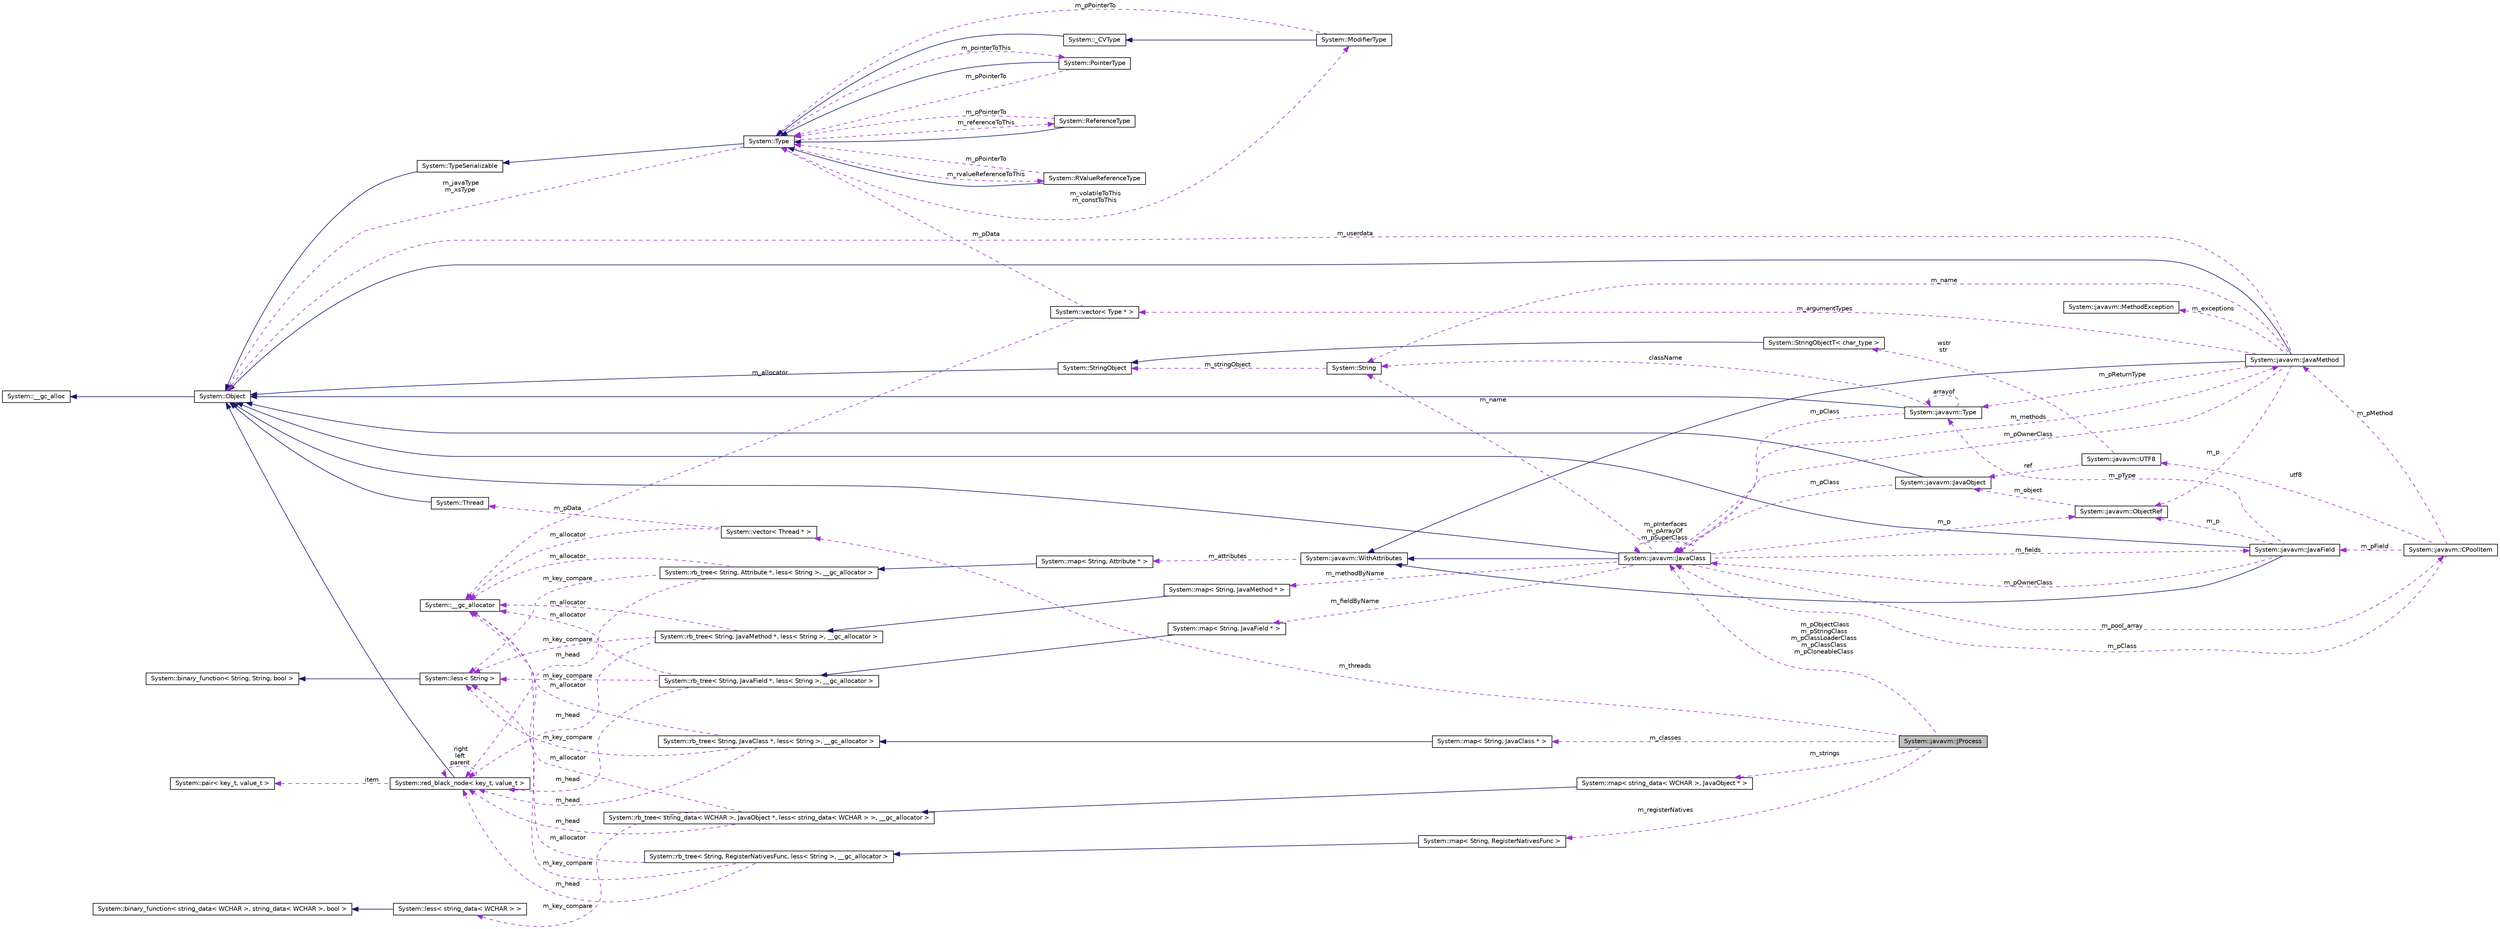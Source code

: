 digraph G
{
  edge [fontname="Helvetica",fontsize="10",labelfontname="Helvetica",labelfontsize="10"];
  node [fontname="Helvetica",fontsize="10",shape=record];
  rankdir="LR";
  Node1 [label="System::javavm::JProcess",height=0.2,width=0.4,color="black", fillcolor="grey75", style="filled" fontcolor="black"];
  Node2 -> Node1 [dir="back",color="darkorchid3",fontsize="10",style="dashed",label=" m_threads" ,fontname="Helvetica"];
  Node2 [label="System::vector\< Thread * \>",height=0.2,width=0.4,color="black", fillcolor="white", style="filled",URL="$class_system_1_1vector.html"];
  Node3 -> Node2 [dir="back",color="darkorchid3",fontsize="10",style="dashed",label=" m_allocator" ,fontname="Helvetica"];
  Node3 [label="System::__gc_allocator",height=0.2,width=0.4,color="black", fillcolor="white", style="filled",URL="$class_system_1_1____gc__allocator.html"];
  Node4 -> Node2 [dir="back",color="darkorchid3",fontsize="10",style="dashed",label=" m_pData" ,fontname="Helvetica"];
  Node4 [label="System::Thread",height=0.2,width=0.4,color="black", fillcolor="white", style="filled",URL="$class_system_1_1_thread.html"];
  Node5 -> Node4 [dir="back",color="midnightblue",fontsize="10",style="solid",fontname="Helvetica"];
  Node5 [label="System::Object",height=0.2,width=0.4,color="black", fillcolor="white", style="filled",URL="$class_system_1_1_object.html"];
  Node6 -> Node5 [dir="back",color="midnightblue",fontsize="10",style="solid",fontname="Helvetica"];
  Node6 [label="System::__gc_alloc",height=0.2,width=0.4,color="black", fillcolor="white", style="filled",URL="$class_system_1_1____gc__alloc.html"];
  Node7 -> Node1 [dir="back",color="darkorchid3",fontsize="10",style="dashed",label=" m_pObjectClass\nm_pStringClass\nm_pClassLoaderClass\nm_pClassClass\nm_pCloneableClass" ,fontname="Helvetica"];
  Node7 [label="System::javavm::JavaClass",height=0.2,width=0.4,color="black", fillcolor="white", style="filled",URL="$class_system_1_1javavm_1_1_java_class.html"];
  Node5 -> Node7 [dir="back",color="midnightblue",fontsize="10",style="solid",fontname="Helvetica"];
  Node8 -> Node7 [dir="back",color="midnightblue",fontsize="10",style="solid",fontname="Helvetica"];
  Node8 [label="System::javavm::WithAttributes",height=0.2,width=0.4,color="black", fillcolor="white", style="filled",URL="$class_system_1_1javavm_1_1_with_attributes.html"];
  Node9 -> Node8 [dir="back",color="darkorchid3",fontsize="10",style="dashed",label=" m_attributes" ,fontname="Helvetica"];
  Node9 [label="System::map\< String, Attribute * \>",height=0.2,width=0.4,color="black", fillcolor="white", style="filled",URL="$class_system_1_1map.html"];
  Node10 -> Node9 [dir="back",color="midnightblue",fontsize="10",style="solid",fontname="Helvetica"];
  Node10 [label="System::rb_tree\< String, Attribute *, less\< String \>, __gc_allocator \>",height=0.2,width=0.4,color="black", fillcolor="white", style="filled",URL="$class_system_1_1rb__tree.html"];
  Node3 -> Node10 [dir="back",color="darkorchid3",fontsize="10",style="dashed",label=" m_allocator" ,fontname="Helvetica"];
  Node11 -> Node10 [dir="back",color="darkorchid3",fontsize="10",style="dashed",label=" m_key_compare" ,fontname="Helvetica"];
  Node11 [label="System::less\< String \>",height=0.2,width=0.4,color="black", fillcolor="white", style="filled",URL="$class_system_1_1less_3_01_string_01_4.html"];
  Node12 -> Node11 [dir="back",color="midnightblue",fontsize="10",style="solid",fontname="Helvetica"];
  Node12 [label="System::binary_function\< String, String, bool \>",height=0.2,width=0.4,color="black", fillcolor="white", style="filled",URL="$class_system_1_1binary__function.html"];
  Node13 -> Node10 [dir="back",color="darkorchid3",fontsize="10",style="dashed",label=" m_head" ,fontname="Helvetica"];
  Node13 [label="System::red_black_node\< key_t, value_t \>",height=0.2,width=0.4,color="black", fillcolor="white", style="filled",URL="$class_system_1_1red__black__node.html"];
  Node5 -> Node13 [dir="back",color="midnightblue",fontsize="10",style="solid",fontname="Helvetica"];
  Node13 -> Node13 [dir="back",color="darkorchid3",fontsize="10",style="dashed",label=" right\nleft\nparent" ,fontname="Helvetica"];
  Node14 -> Node13 [dir="back",color="darkorchid3",fontsize="10",style="dashed",label=" item" ,fontname="Helvetica"];
  Node14 [label="System::pair\< key_t, value_t \>",height=0.2,width=0.4,color="black", fillcolor="white", style="filled",URL="$class_system_1_1pair.html"];
  Node15 -> Node7 [dir="back",color="darkorchid3",fontsize="10",style="dashed",label=" m_p" ,fontname="Helvetica"];
  Node15 [label="System::javavm::ObjectRef",height=0.2,width=0.4,color="black", fillcolor="white", style="filled",URL="$class_system_1_1javavm_1_1_object_ref.html"];
  Node16 -> Node15 [dir="back",color="darkorchid3",fontsize="10",style="dashed",label=" m_object" ,fontname="Helvetica"];
  Node16 [label="System::javavm::JavaObject",height=0.2,width=0.4,color="black", fillcolor="white", style="filled",URL="$class_system_1_1javavm_1_1_java_object.html"];
  Node5 -> Node16 [dir="back",color="midnightblue",fontsize="10",style="solid",fontname="Helvetica"];
  Node7 -> Node16 [dir="back",color="darkorchid3",fontsize="10",style="dashed",label=" m_pClass" ,fontname="Helvetica"];
  Node17 -> Node7 [dir="back",color="darkorchid3",fontsize="10",style="dashed",label=" m_methodByName" ,fontname="Helvetica"];
  Node17 [label="System::map\< String, JavaMethod * \>",height=0.2,width=0.4,color="black", fillcolor="white", style="filled",URL="$class_system_1_1map.html"];
  Node18 -> Node17 [dir="back",color="midnightblue",fontsize="10",style="solid",fontname="Helvetica"];
  Node18 [label="System::rb_tree\< String, JavaMethod *, less\< String \>, __gc_allocator \>",height=0.2,width=0.4,color="black", fillcolor="white", style="filled",URL="$class_system_1_1rb__tree.html"];
  Node3 -> Node18 [dir="back",color="darkorchid3",fontsize="10",style="dashed",label=" m_allocator" ,fontname="Helvetica"];
  Node11 -> Node18 [dir="back",color="darkorchid3",fontsize="10",style="dashed",label=" m_key_compare" ,fontname="Helvetica"];
  Node13 -> Node18 [dir="back",color="darkorchid3",fontsize="10",style="dashed",label=" m_head" ,fontname="Helvetica"];
  Node19 -> Node7 [dir="back",color="darkorchid3",fontsize="10",style="dashed",label=" m_methods" ,fontname="Helvetica"];
  Node19 [label="System::javavm::JavaMethod",height=0.2,width=0.4,color="black", fillcolor="white", style="filled",URL="$class_system_1_1javavm_1_1_java_method.html"];
  Node5 -> Node19 [dir="back",color="midnightblue",fontsize="10",style="solid",fontname="Helvetica"];
  Node8 -> Node19 [dir="back",color="midnightblue",fontsize="10",style="solid",fontname="Helvetica"];
  Node15 -> Node19 [dir="back",color="darkorchid3",fontsize="10",style="dashed",label=" m_p" ,fontname="Helvetica"];
  Node20 -> Node19 [dir="back",color="darkorchid3",fontsize="10",style="dashed",label=" m_pReturnType" ,fontname="Helvetica"];
  Node20 [label="System::javavm::Type",height=0.2,width=0.4,color="black", fillcolor="white", style="filled",URL="$class_system_1_1javavm_1_1_type.html"];
  Node5 -> Node20 [dir="back",color="midnightblue",fontsize="10",style="solid",fontname="Helvetica"];
  Node20 -> Node20 [dir="back",color="darkorchid3",fontsize="10",style="dashed",label=" arrayof" ,fontname="Helvetica"];
  Node7 -> Node20 [dir="back",color="darkorchid3",fontsize="10",style="dashed",label=" m_pClass" ,fontname="Helvetica"];
  Node21 -> Node20 [dir="back",color="darkorchid3",fontsize="10",style="dashed",label=" className" ,fontname="Helvetica"];
  Node21 [label="System::String",height=0.2,width=0.4,color="black", fillcolor="white", style="filled",URL="$class_system_1_1_string.html"];
  Node22 -> Node21 [dir="back",color="darkorchid3",fontsize="10",style="dashed",label=" m_stringObject" ,fontname="Helvetica"];
  Node22 [label="System::StringObject",height=0.2,width=0.4,color="black", fillcolor="white", style="filled",URL="$class_system_1_1_string_object.html"];
  Node5 -> Node22 [dir="back",color="midnightblue",fontsize="10",style="solid",fontname="Helvetica"];
  Node7 -> Node19 [dir="back",color="darkorchid3",fontsize="10",style="dashed",label=" m_pOwnerClass" ,fontname="Helvetica"];
  Node21 -> Node19 [dir="back",color="darkorchid3",fontsize="10",style="dashed",label=" m_name" ,fontname="Helvetica"];
  Node5 -> Node19 [dir="back",color="darkorchid3",fontsize="10",style="dashed",label=" m_userdata" ,fontname="Helvetica"];
  Node23 -> Node19 [dir="back",color="darkorchid3",fontsize="10",style="dashed",label=" m_exceptions" ,fontname="Helvetica"];
  Node23 [label="System::javavm::MethodException",height=0.2,width=0.4,color="black", fillcolor="white", style="filled",URL="$class_system_1_1javavm_1_1_method_exception.html"];
  Node24 -> Node19 [dir="back",color="darkorchid3",fontsize="10",style="dashed",label=" m_argumentTypes" ,fontname="Helvetica"];
  Node24 [label="System::vector\< Type * \>",height=0.2,width=0.4,color="black", fillcolor="white", style="filled",URL="$class_system_1_1vector.html"];
  Node25 -> Node24 [dir="back",color="darkorchid3",fontsize="10",style="dashed",label=" m_pData" ,fontname="Helvetica"];
  Node25 [label="System::Type",height=0.2,width=0.4,color="black", fillcolor="white", style="filled",URL="$class_system_1_1_type.html"];
  Node26 -> Node25 [dir="back",color="midnightblue",fontsize="10",style="solid",fontname="Helvetica"];
  Node26 [label="System::TypeSerializable",height=0.2,width=0.4,color="black", fillcolor="white", style="filled",URL="$class_system_1_1_type_serializable.html"];
  Node5 -> Node26 [dir="back",color="midnightblue",fontsize="10",style="solid",fontname="Helvetica"];
  Node27 -> Node25 [dir="back",color="darkorchid3",fontsize="10",style="dashed",label=" m_pointerToThis" ,fontname="Helvetica"];
  Node27 [label="System::PointerType",height=0.2,width=0.4,color="black", fillcolor="white", style="filled",URL="$class_system_1_1_pointer_type.html"];
  Node25 -> Node27 [dir="back",color="midnightblue",fontsize="10",style="solid",fontname="Helvetica"];
  Node25 -> Node27 [dir="back",color="darkorchid3",fontsize="10",style="dashed",label=" m_pPointerTo" ,fontname="Helvetica"];
  Node28 -> Node25 [dir="back",color="darkorchid3",fontsize="10",style="dashed",label=" m_referenceToThis" ,fontname="Helvetica"];
  Node28 [label="System::ReferenceType",height=0.2,width=0.4,color="black", fillcolor="white", style="filled",URL="$class_system_1_1_reference_type.html"];
  Node25 -> Node28 [dir="back",color="midnightblue",fontsize="10",style="solid",fontname="Helvetica"];
  Node25 -> Node28 [dir="back",color="darkorchid3",fontsize="10",style="dashed",label=" m_pPointerTo" ,fontname="Helvetica"];
  Node29 -> Node25 [dir="back",color="darkorchid3",fontsize="10",style="dashed",label=" m_rvalueReferenceToThis" ,fontname="Helvetica"];
  Node29 [label="System::RValueReferenceType",height=0.2,width=0.4,color="black", fillcolor="white", style="filled",URL="$class_system_1_1_r_value_reference_type.html"];
  Node25 -> Node29 [dir="back",color="midnightblue",fontsize="10",style="solid",fontname="Helvetica"];
  Node25 -> Node29 [dir="back",color="darkorchid3",fontsize="10",style="dashed",label=" m_pPointerTo" ,fontname="Helvetica"];
  Node30 -> Node25 [dir="back",color="darkorchid3",fontsize="10",style="dashed",label=" m_volatileToThis\nm_constToThis" ,fontname="Helvetica"];
  Node30 [label="System::ModifierType",height=0.2,width=0.4,color="black", fillcolor="white", style="filled",URL="$class_system_1_1_modifier_type.html"];
  Node31 -> Node30 [dir="back",color="midnightblue",fontsize="10",style="solid",fontname="Helvetica"];
  Node31 [label="System::_CVType",height=0.2,width=0.4,color="black", fillcolor="white", style="filled",URL="$class_system_1_1___c_v_type.html"];
  Node25 -> Node31 [dir="back",color="midnightblue",fontsize="10",style="solid",fontname="Helvetica"];
  Node25 -> Node30 [dir="back",color="darkorchid3",fontsize="10",style="dashed",label=" m_pPointerTo" ,fontname="Helvetica"];
  Node5 -> Node25 [dir="back",color="darkorchid3",fontsize="10",style="dashed",label=" m_javaType\nm_xsType" ,fontname="Helvetica"];
  Node3 -> Node24 [dir="back",color="darkorchid3",fontsize="10",style="dashed",label=" m_allocator" ,fontname="Helvetica"];
  Node7 -> Node7 [dir="back",color="darkorchid3",fontsize="10",style="dashed",label=" m_pInterfaces\nm_pArrayOf\nm_pSuperClass" ,fontname="Helvetica"];
  Node32 -> Node7 [dir="back",color="darkorchid3",fontsize="10",style="dashed",label=" m_pool_array" ,fontname="Helvetica"];
  Node32 [label="System::javavm::CPoolItem",height=0.2,width=0.4,color="black", fillcolor="white", style="filled",URL="$class_system_1_1javavm_1_1_c_pool_item.html"];
  Node19 -> Node32 [dir="back",color="darkorchid3",fontsize="10",style="dashed",label=" m_pMethod" ,fontname="Helvetica"];
  Node33 -> Node32 [dir="back",color="darkorchid3",fontsize="10",style="dashed",label=" utf8" ,fontname="Helvetica"];
  Node33 [label="System::javavm::UTF8",height=0.2,width=0.4,color="black", fillcolor="white", style="filled",URL="$struct_system_1_1javavm_1_1_u_t_f8.html"];
  Node16 -> Node33 [dir="back",color="darkorchid3",fontsize="10",style="dashed",label=" ref" ,fontname="Helvetica"];
  Node34 -> Node33 [dir="back",color="darkorchid3",fontsize="10",style="dashed",label=" wstr\nstr" ,fontname="Helvetica"];
  Node34 [label="System::StringObjectT\< char_type \>",height=0.2,width=0.4,color="black", fillcolor="white", style="filled",URL="$class_system_1_1_string_object_t.html"];
  Node22 -> Node34 [dir="back",color="midnightblue",fontsize="10",style="solid",fontname="Helvetica"];
  Node7 -> Node32 [dir="back",color="darkorchid3",fontsize="10",style="dashed",label=" m_pClass" ,fontname="Helvetica"];
  Node35 -> Node32 [dir="back",color="darkorchid3",fontsize="10",style="dashed",label=" m_pField" ,fontname="Helvetica"];
  Node35 [label="System::javavm::JavaField",height=0.2,width=0.4,color="black", fillcolor="white", style="filled",URL="$class_system_1_1javavm_1_1_java_field.html"];
  Node5 -> Node35 [dir="back",color="midnightblue",fontsize="10",style="solid",fontname="Helvetica"];
  Node8 -> Node35 [dir="back",color="midnightblue",fontsize="10",style="solid",fontname="Helvetica"];
  Node15 -> Node35 [dir="back",color="darkorchid3",fontsize="10",style="dashed",label=" m_p" ,fontname="Helvetica"];
  Node20 -> Node35 [dir="back",color="darkorchid3",fontsize="10",style="dashed",label=" m_pType" ,fontname="Helvetica"];
  Node7 -> Node35 [dir="back",color="darkorchid3",fontsize="10",style="dashed",label=" m_pOwnerClass" ,fontname="Helvetica"];
  Node36 -> Node7 [dir="back",color="darkorchid3",fontsize="10",style="dashed",label=" m_fieldByName" ,fontname="Helvetica"];
  Node36 [label="System::map\< String, JavaField * \>",height=0.2,width=0.4,color="black", fillcolor="white", style="filled",URL="$class_system_1_1map.html"];
  Node37 -> Node36 [dir="back",color="midnightblue",fontsize="10",style="solid",fontname="Helvetica"];
  Node37 [label="System::rb_tree\< String, JavaField *, less\< String \>, __gc_allocator \>",height=0.2,width=0.4,color="black", fillcolor="white", style="filled",URL="$class_system_1_1rb__tree.html"];
  Node3 -> Node37 [dir="back",color="darkorchid3",fontsize="10",style="dashed",label=" m_allocator" ,fontname="Helvetica"];
  Node11 -> Node37 [dir="back",color="darkorchid3",fontsize="10",style="dashed",label=" m_key_compare" ,fontname="Helvetica"];
  Node13 -> Node37 [dir="back",color="darkorchid3",fontsize="10",style="dashed",label=" m_head" ,fontname="Helvetica"];
  Node21 -> Node7 [dir="back",color="darkorchid3",fontsize="10",style="dashed",label=" m_name" ,fontname="Helvetica"];
  Node35 -> Node7 [dir="back",color="darkorchid3",fontsize="10",style="dashed",label=" m_fields" ,fontname="Helvetica"];
  Node38 -> Node1 [dir="back",color="darkorchid3",fontsize="10",style="dashed",label=" m_strings" ,fontname="Helvetica"];
  Node38 [label="System::map\< string_data\< WCHAR \>, JavaObject * \>",height=0.2,width=0.4,color="black", fillcolor="white", style="filled",URL="$class_system_1_1map.html"];
  Node39 -> Node38 [dir="back",color="midnightblue",fontsize="10",style="solid",fontname="Helvetica"];
  Node39 [label="System::rb_tree\< string_data\< WCHAR \>, JavaObject *, less\< string_data\< WCHAR \> \>, __gc_allocator \>",height=0.2,width=0.4,color="black", fillcolor="white", style="filled",URL="$class_system_1_1rb__tree.html"];
  Node3 -> Node39 [dir="back",color="darkorchid3",fontsize="10",style="dashed",label=" m_allocator" ,fontname="Helvetica"];
  Node40 -> Node39 [dir="back",color="darkorchid3",fontsize="10",style="dashed",label=" m_key_compare" ,fontname="Helvetica"];
  Node40 [label="System::less\< string_data\< WCHAR \> \>",height=0.2,width=0.4,color="black", fillcolor="white", style="filled",URL="$class_system_1_1less.html"];
  Node41 -> Node40 [dir="back",color="midnightblue",fontsize="10",style="solid",fontname="Helvetica"];
  Node41 [label="System::binary_function\< string_data\< WCHAR \>, string_data\< WCHAR \>, bool \>",height=0.2,width=0.4,color="black", fillcolor="white", style="filled",URL="$class_system_1_1binary__function.html"];
  Node13 -> Node39 [dir="back",color="darkorchid3",fontsize="10",style="dashed",label=" m_head" ,fontname="Helvetica"];
  Node42 -> Node1 [dir="back",color="darkorchid3",fontsize="10",style="dashed",label=" m_registerNatives" ,fontname="Helvetica"];
  Node42 [label="System::map\< String, RegisterNativesFunc \>",height=0.2,width=0.4,color="black", fillcolor="white", style="filled",URL="$class_system_1_1map.html"];
  Node43 -> Node42 [dir="back",color="midnightblue",fontsize="10",style="solid",fontname="Helvetica"];
  Node43 [label="System::rb_tree\< String, RegisterNativesFunc, less\< String \>, __gc_allocator \>",height=0.2,width=0.4,color="black", fillcolor="white", style="filled",URL="$class_system_1_1rb__tree.html"];
  Node3 -> Node43 [dir="back",color="darkorchid3",fontsize="10",style="dashed",label=" m_allocator" ,fontname="Helvetica"];
  Node11 -> Node43 [dir="back",color="darkorchid3",fontsize="10",style="dashed",label=" m_key_compare" ,fontname="Helvetica"];
  Node13 -> Node43 [dir="back",color="darkorchid3",fontsize="10",style="dashed",label=" m_head" ,fontname="Helvetica"];
  Node44 -> Node1 [dir="back",color="darkorchid3",fontsize="10",style="dashed",label=" m_classes" ,fontname="Helvetica"];
  Node44 [label="System::map\< String, JavaClass * \>",height=0.2,width=0.4,color="black", fillcolor="white", style="filled",URL="$class_system_1_1map.html"];
  Node45 -> Node44 [dir="back",color="midnightblue",fontsize="10",style="solid",fontname="Helvetica"];
  Node45 [label="System::rb_tree\< String, JavaClass *, less\< String \>, __gc_allocator \>",height=0.2,width=0.4,color="black", fillcolor="white", style="filled",URL="$class_system_1_1rb__tree.html"];
  Node3 -> Node45 [dir="back",color="darkorchid3",fontsize="10",style="dashed",label=" m_allocator" ,fontname="Helvetica"];
  Node11 -> Node45 [dir="back",color="darkorchid3",fontsize="10",style="dashed",label=" m_key_compare" ,fontname="Helvetica"];
  Node13 -> Node45 [dir="back",color="darkorchid3",fontsize="10",style="dashed",label=" m_head" ,fontname="Helvetica"];
}
